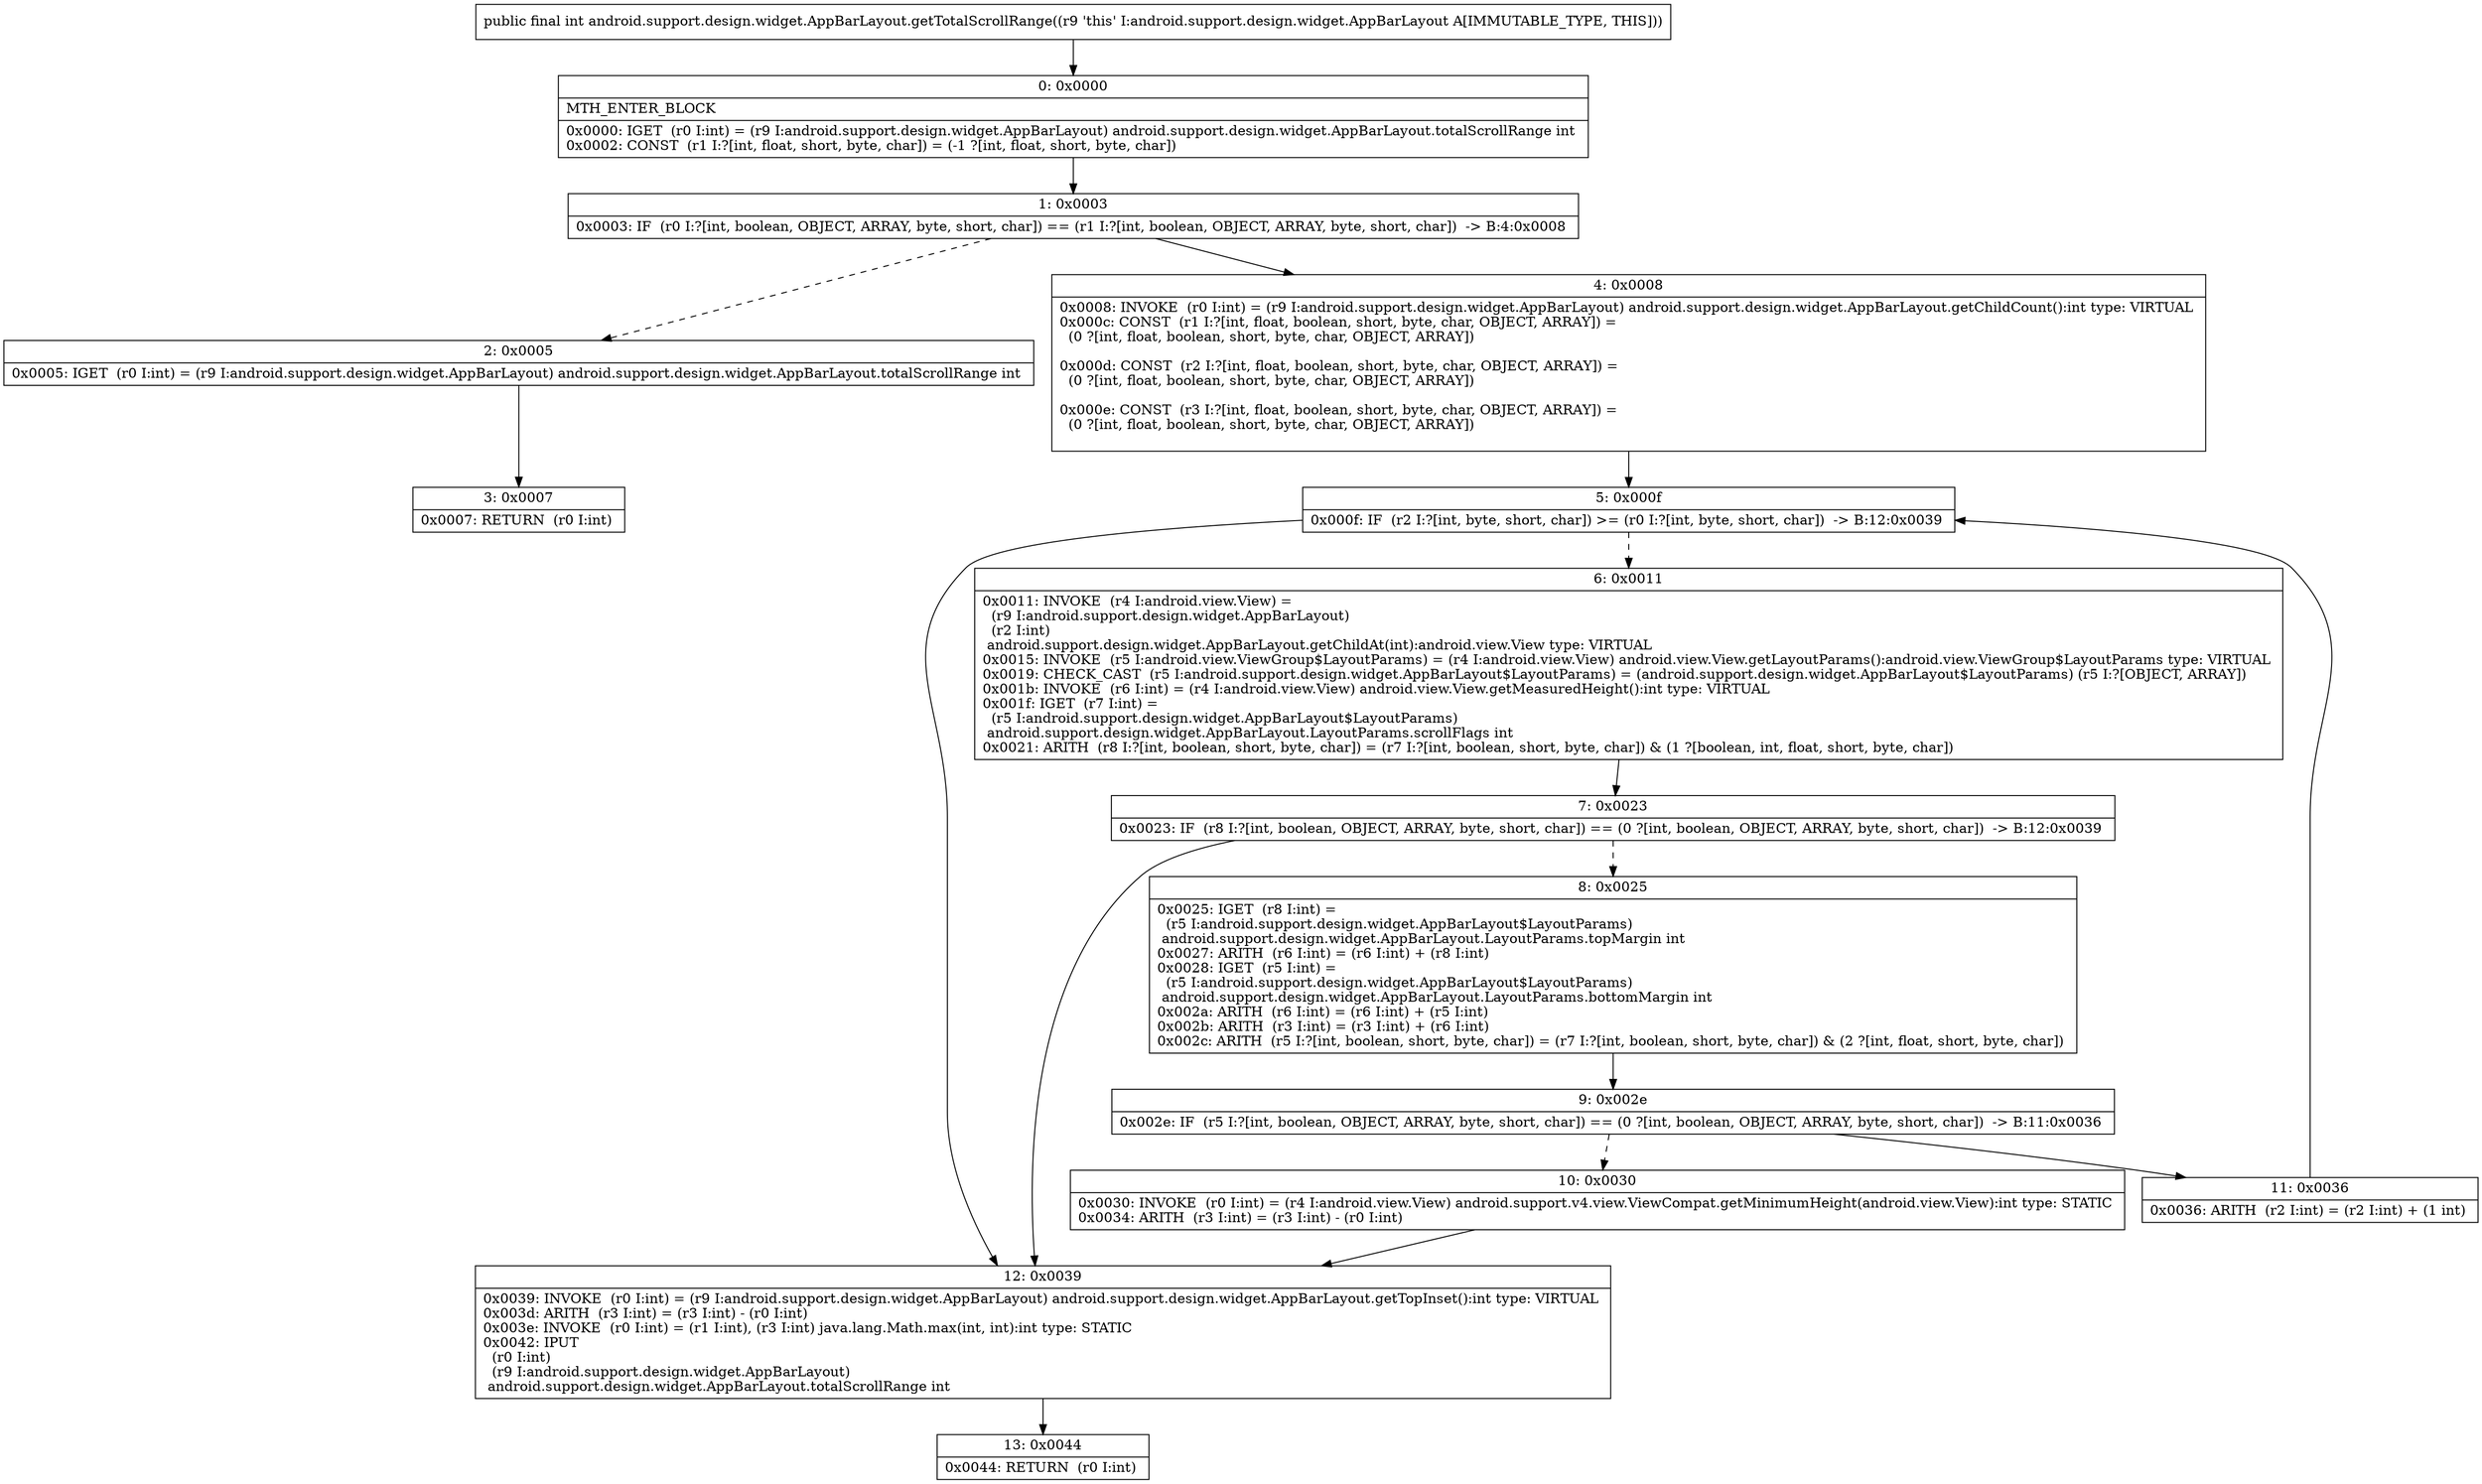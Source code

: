 digraph "CFG forandroid.support.design.widget.AppBarLayout.getTotalScrollRange()I" {
Node_0 [shape=record,label="{0\:\ 0x0000|MTH_ENTER_BLOCK\l|0x0000: IGET  (r0 I:int) = (r9 I:android.support.design.widget.AppBarLayout) android.support.design.widget.AppBarLayout.totalScrollRange int \l0x0002: CONST  (r1 I:?[int, float, short, byte, char]) = (\-1 ?[int, float, short, byte, char]) \l}"];
Node_1 [shape=record,label="{1\:\ 0x0003|0x0003: IF  (r0 I:?[int, boolean, OBJECT, ARRAY, byte, short, char]) == (r1 I:?[int, boolean, OBJECT, ARRAY, byte, short, char])  \-\> B:4:0x0008 \l}"];
Node_2 [shape=record,label="{2\:\ 0x0005|0x0005: IGET  (r0 I:int) = (r9 I:android.support.design.widget.AppBarLayout) android.support.design.widget.AppBarLayout.totalScrollRange int \l}"];
Node_3 [shape=record,label="{3\:\ 0x0007|0x0007: RETURN  (r0 I:int) \l}"];
Node_4 [shape=record,label="{4\:\ 0x0008|0x0008: INVOKE  (r0 I:int) = (r9 I:android.support.design.widget.AppBarLayout) android.support.design.widget.AppBarLayout.getChildCount():int type: VIRTUAL \l0x000c: CONST  (r1 I:?[int, float, boolean, short, byte, char, OBJECT, ARRAY]) = \l  (0 ?[int, float, boolean, short, byte, char, OBJECT, ARRAY])\l \l0x000d: CONST  (r2 I:?[int, float, boolean, short, byte, char, OBJECT, ARRAY]) = \l  (0 ?[int, float, boolean, short, byte, char, OBJECT, ARRAY])\l \l0x000e: CONST  (r3 I:?[int, float, boolean, short, byte, char, OBJECT, ARRAY]) = \l  (0 ?[int, float, boolean, short, byte, char, OBJECT, ARRAY])\l \l}"];
Node_5 [shape=record,label="{5\:\ 0x000f|0x000f: IF  (r2 I:?[int, byte, short, char]) \>= (r0 I:?[int, byte, short, char])  \-\> B:12:0x0039 \l}"];
Node_6 [shape=record,label="{6\:\ 0x0011|0x0011: INVOKE  (r4 I:android.view.View) = \l  (r9 I:android.support.design.widget.AppBarLayout)\l  (r2 I:int)\l android.support.design.widget.AppBarLayout.getChildAt(int):android.view.View type: VIRTUAL \l0x0015: INVOKE  (r5 I:android.view.ViewGroup$LayoutParams) = (r4 I:android.view.View) android.view.View.getLayoutParams():android.view.ViewGroup$LayoutParams type: VIRTUAL \l0x0019: CHECK_CAST  (r5 I:android.support.design.widget.AppBarLayout$LayoutParams) = (android.support.design.widget.AppBarLayout$LayoutParams) (r5 I:?[OBJECT, ARRAY]) \l0x001b: INVOKE  (r6 I:int) = (r4 I:android.view.View) android.view.View.getMeasuredHeight():int type: VIRTUAL \l0x001f: IGET  (r7 I:int) = \l  (r5 I:android.support.design.widget.AppBarLayout$LayoutParams)\l android.support.design.widget.AppBarLayout.LayoutParams.scrollFlags int \l0x0021: ARITH  (r8 I:?[int, boolean, short, byte, char]) = (r7 I:?[int, boolean, short, byte, char]) & (1 ?[boolean, int, float, short, byte, char]) \l}"];
Node_7 [shape=record,label="{7\:\ 0x0023|0x0023: IF  (r8 I:?[int, boolean, OBJECT, ARRAY, byte, short, char]) == (0 ?[int, boolean, OBJECT, ARRAY, byte, short, char])  \-\> B:12:0x0039 \l}"];
Node_8 [shape=record,label="{8\:\ 0x0025|0x0025: IGET  (r8 I:int) = \l  (r5 I:android.support.design.widget.AppBarLayout$LayoutParams)\l android.support.design.widget.AppBarLayout.LayoutParams.topMargin int \l0x0027: ARITH  (r6 I:int) = (r6 I:int) + (r8 I:int) \l0x0028: IGET  (r5 I:int) = \l  (r5 I:android.support.design.widget.AppBarLayout$LayoutParams)\l android.support.design.widget.AppBarLayout.LayoutParams.bottomMargin int \l0x002a: ARITH  (r6 I:int) = (r6 I:int) + (r5 I:int) \l0x002b: ARITH  (r3 I:int) = (r3 I:int) + (r6 I:int) \l0x002c: ARITH  (r5 I:?[int, boolean, short, byte, char]) = (r7 I:?[int, boolean, short, byte, char]) & (2 ?[int, float, short, byte, char]) \l}"];
Node_9 [shape=record,label="{9\:\ 0x002e|0x002e: IF  (r5 I:?[int, boolean, OBJECT, ARRAY, byte, short, char]) == (0 ?[int, boolean, OBJECT, ARRAY, byte, short, char])  \-\> B:11:0x0036 \l}"];
Node_10 [shape=record,label="{10\:\ 0x0030|0x0030: INVOKE  (r0 I:int) = (r4 I:android.view.View) android.support.v4.view.ViewCompat.getMinimumHeight(android.view.View):int type: STATIC \l0x0034: ARITH  (r3 I:int) = (r3 I:int) \- (r0 I:int) \l}"];
Node_11 [shape=record,label="{11\:\ 0x0036|0x0036: ARITH  (r2 I:int) = (r2 I:int) + (1 int) \l}"];
Node_12 [shape=record,label="{12\:\ 0x0039|0x0039: INVOKE  (r0 I:int) = (r9 I:android.support.design.widget.AppBarLayout) android.support.design.widget.AppBarLayout.getTopInset():int type: VIRTUAL \l0x003d: ARITH  (r3 I:int) = (r3 I:int) \- (r0 I:int) \l0x003e: INVOKE  (r0 I:int) = (r1 I:int), (r3 I:int) java.lang.Math.max(int, int):int type: STATIC \l0x0042: IPUT  \l  (r0 I:int)\l  (r9 I:android.support.design.widget.AppBarLayout)\l android.support.design.widget.AppBarLayout.totalScrollRange int \l}"];
Node_13 [shape=record,label="{13\:\ 0x0044|0x0044: RETURN  (r0 I:int) \l}"];
MethodNode[shape=record,label="{public final int android.support.design.widget.AppBarLayout.getTotalScrollRange((r9 'this' I:android.support.design.widget.AppBarLayout A[IMMUTABLE_TYPE, THIS])) }"];
MethodNode -> Node_0;
Node_0 -> Node_1;
Node_1 -> Node_2[style=dashed];
Node_1 -> Node_4;
Node_2 -> Node_3;
Node_4 -> Node_5;
Node_5 -> Node_6[style=dashed];
Node_5 -> Node_12;
Node_6 -> Node_7;
Node_7 -> Node_8[style=dashed];
Node_7 -> Node_12;
Node_8 -> Node_9;
Node_9 -> Node_10[style=dashed];
Node_9 -> Node_11;
Node_10 -> Node_12;
Node_11 -> Node_5;
Node_12 -> Node_13;
}

